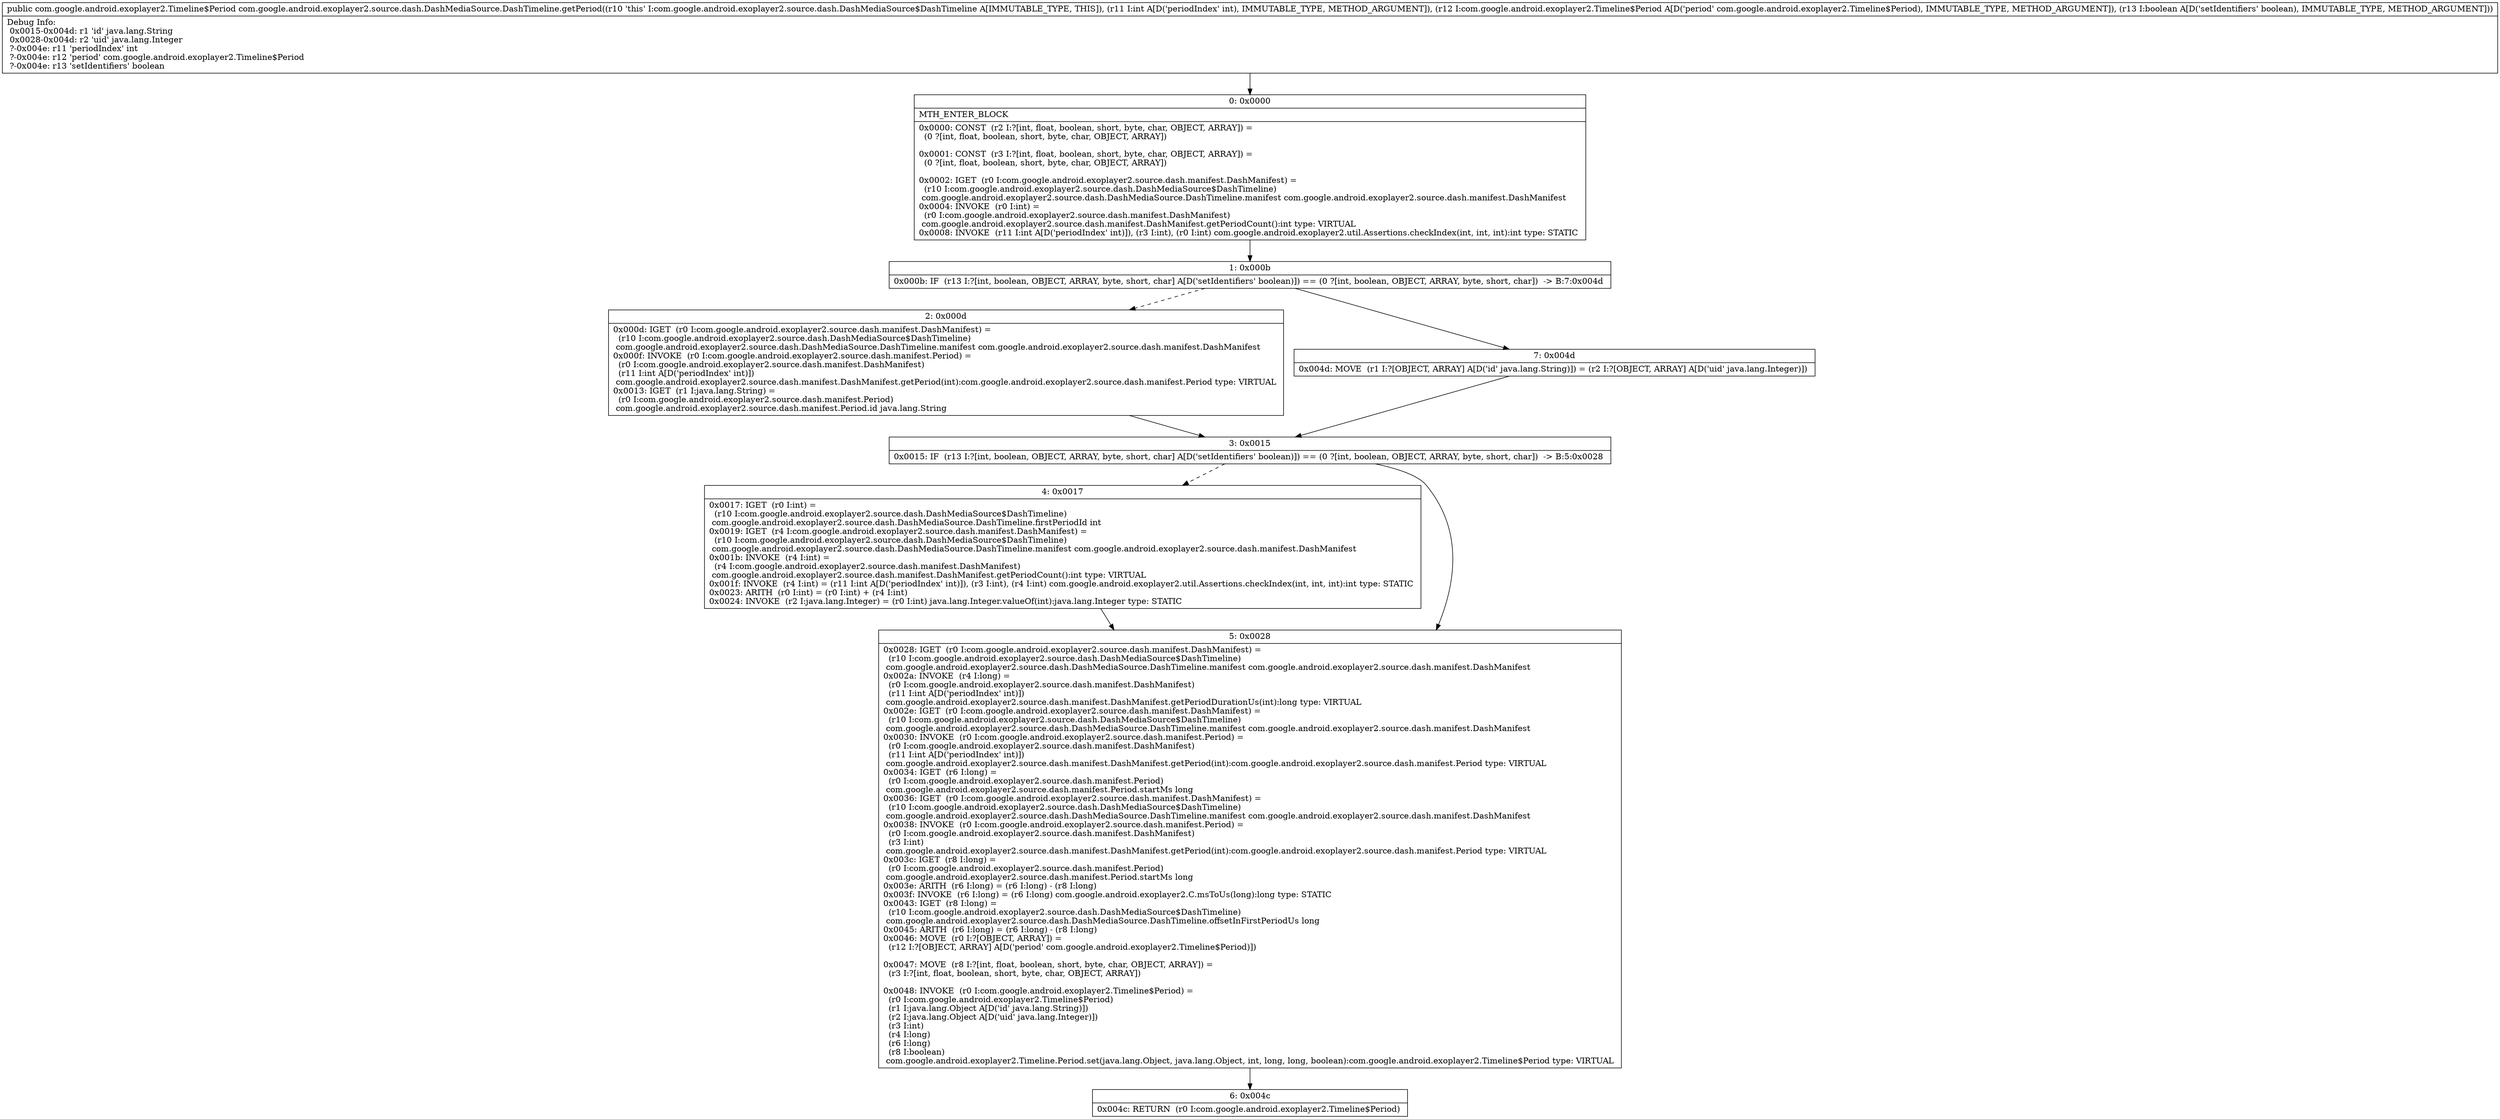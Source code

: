 digraph "CFG forcom.google.android.exoplayer2.source.dash.DashMediaSource.DashTimeline.getPeriod(ILcom\/google\/android\/exoplayer2\/Timeline$Period;Z)Lcom\/google\/android\/exoplayer2\/Timeline$Period;" {
Node_0 [shape=record,label="{0\:\ 0x0000|MTH_ENTER_BLOCK\l|0x0000: CONST  (r2 I:?[int, float, boolean, short, byte, char, OBJECT, ARRAY]) = \l  (0 ?[int, float, boolean, short, byte, char, OBJECT, ARRAY])\l \l0x0001: CONST  (r3 I:?[int, float, boolean, short, byte, char, OBJECT, ARRAY]) = \l  (0 ?[int, float, boolean, short, byte, char, OBJECT, ARRAY])\l \l0x0002: IGET  (r0 I:com.google.android.exoplayer2.source.dash.manifest.DashManifest) = \l  (r10 I:com.google.android.exoplayer2.source.dash.DashMediaSource$DashTimeline)\l com.google.android.exoplayer2.source.dash.DashMediaSource.DashTimeline.manifest com.google.android.exoplayer2.source.dash.manifest.DashManifest \l0x0004: INVOKE  (r0 I:int) = \l  (r0 I:com.google.android.exoplayer2.source.dash.manifest.DashManifest)\l com.google.android.exoplayer2.source.dash.manifest.DashManifest.getPeriodCount():int type: VIRTUAL \l0x0008: INVOKE  (r11 I:int A[D('periodIndex' int)]), (r3 I:int), (r0 I:int) com.google.android.exoplayer2.util.Assertions.checkIndex(int, int, int):int type: STATIC \l}"];
Node_1 [shape=record,label="{1\:\ 0x000b|0x000b: IF  (r13 I:?[int, boolean, OBJECT, ARRAY, byte, short, char] A[D('setIdentifiers' boolean)]) == (0 ?[int, boolean, OBJECT, ARRAY, byte, short, char])  \-\> B:7:0x004d \l}"];
Node_2 [shape=record,label="{2\:\ 0x000d|0x000d: IGET  (r0 I:com.google.android.exoplayer2.source.dash.manifest.DashManifest) = \l  (r10 I:com.google.android.exoplayer2.source.dash.DashMediaSource$DashTimeline)\l com.google.android.exoplayer2.source.dash.DashMediaSource.DashTimeline.manifest com.google.android.exoplayer2.source.dash.manifest.DashManifest \l0x000f: INVOKE  (r0 I:com.google.android.exoplayer2.source.dash.manifest.Period) = \l  (r0 I:com.google.android.exoplayer2.source.dash.manifest.DashManifest)\l  (r11 I:int A[D('periodIndex' int)])\l com.google.android.exoplayer2.source.dash.manifest.DashManifest.getPeriod(int):com.google.android.exoplayer2.source.dash.manifest.Period type: VIRTUAL \l0x0013: IGET  (r1 I:java.lang.String) = \l  (r0 I:com.google.android.exoplayer2.source.dash.manifest.Period)\l com.google.android.exoplayer2.source.dash.manifest.Period.id java.lang.String \l}"];
Node_3 [shape=record,label="{3\:\ 0x0015|0x0015: IF  (r13 I:?[int, boolean, OBJECT, ARRAY, byte, short, char] A[D('setIdentifiers' boolean)]) == (0 ?[int, boolean, OBJECT, ARRAY, byte, short, char])  \-\> B:5:0x0028 \l}"];
Node_4 [shape=record,label="{4\:\ 0x0017|0x0017: IGET  (r0 I:int) = \l  (r10 I:com.google.android.exoplayer2.source.dash.DashMediaSource$DashTimeline)\l com.google.android.exoplayer2.source.dash.DashMediaSource.DashTimeline.firstPeriodId int \l0x0019: IGET  (r4 I:com.google.android.exoplayer2.source.dash.manifest.DashManifest) = \l  (r10 I:com.google.android.exoplayer2.source.dash.DashMediaSource$DashTimeline)\l com.google.android.exoplayer2.source.dash.DashMediaSource.DashTimeline.manifest com.google.android.exoplayer2.source.dash.manifest.DashManifest \l0x001b: INVOKE  (r4 I:int) = \l  (r4 I:com.google.android.exoplayer2.source.dash.manifest.DashManifest)\l com.google.android.exoplayer2.source.dash.manifest.DashManifest.getPeriodCount():int type: VIRTUAL \l0x001f: INVOKE  (r4 I:int) = (r11 I:int A[D('periodIndex' int)]), (r3 I:int), (r4 I:int) com.google.android.exoplayer2.util.Assertions.checkIndex(int, int, int):int type: STATIC \l0x0023: ARITH  (r0 I:int) = (r0 I:int) + (r4 I:int) \l0x0024: INVOKE  (r2 I:java.lang.Integer) = (r0 I:int) java.lang.Integer.valueOf(int):java.lang.Integer type: STATIC \l}"];
Node_5 [shape=record,label="{5\:\ 0x0028|0x0028: IGET  (r0 I:com.google.android.exoplayer2.source.dash.manifest.DashManifest) = \l  (r10 I:com.google.android.exoplayer2.source.dash.DashMediaSource$DashTimeline)\l com.google.android.exoplayer2.source.dash.DashMediaSource.DashTimeline.manifest com.google.android.exoplayer2.source.dash.manifest.DashManifest \l0x002a: INVOKE  (r4 I:long) = \l  (r0 I:com.google.android.exoplayer2.source.dash.manifest.DashManifest)\l  (r11 I:int A[D('periodIndex' int)])\l com.google.android.exoplayer2.source.dash.manifest.DashManifest.getPeriodDurationUs(int):long type: VIRTUAL \l0x002e: IGET  (r0 I:com.google.android.exoplayer2.source.dash.manifest.DashManifest) = \l  (r10 I:com.google.android.exoplayer2.source.dash.DashMediaSource$DashTimeline)\l com.google.android.exoplayer2.source.dash.DashMediaSource.DashTimeline.manifest com.google.android.exoplayer2.source.dash.manifest.DashManifest \l0x0030: INVOKE  (r0 I:com.google.android.exoplayer2.source.dash.manifest.Period) = \l  (r0 I:com.google.android.exoplayer2.source.dash.manifest.DashManifest)\l  (r11 I:int A[D('periodIndex' int)])\l com.google.android.exoplayer2.source.dash.manifest.DashManifest.getPeriod(int):com.google.android.exoplayer2.source.dash.manifest.Period type: VIRTUAL \l0x0034: IGET  (r6 I:long) = \l  (r0 I:com.google.android.exoplayer2.source.dash.manifest.Period)\l com.google.android.exoplayer2.source.dash.manifest.Period.startMs long \l0x0036: IGET  (r0 I:com.google.android.exoplayer2.source.dash.manifest.DashManifest) = \l  (r10 I:com.google.android.exoplayer2.source.dash.DashMediaSource$DashTimeline)\l com.google.android.exoplayer2.source.dash.DashMediaSource.DashTimeline.manifest com.google.android.exoplayer2.source.dash.manifest.DashManifest \l0x0038: INVOKE  (r0 I:com.google.android.exoplayer2.source.dash.manifest.Period) = \l  (r0 I:com.google.android.exoplayer2.source.dash.manifest.DashManifest)\l  (r3 I:int)\l com.google.android.exoplayer2.source.dash.manifest.DashManifest.getPeriod(int):com.google.android.exoplayer2.source.dash.manifest.Period type: VIRTUAL \l0x003c: IGET  (r8 I:long) = \l  (r0 I:com.google.android.exoplayer2.source.dash.manifest.Period)\l com.google.android.exoplayer2.source.dash.manifest.Period.startMs long \l0x003e: ARITH  (r6 I:long) = (r6 I:long) \- (r8 I:long) \l0x003f: INVOKE  (r6 I:long) = (r6 I:long) com.google.android.exoplayer2.C.msToUs(long):long type: STATIC \l0x0043: IGET  (r8 I:long) = \l  (r10 I:com.google.android.exoplayer2.source.dash.DashMediaSource$DashTimeline)\l com.google.android.exoplayer2.source.dash.DashMediaSource.DashTimeline.offsetInFirstPeriodUs long \l0x0045: ARITH  (r6 I:long) = (r6 I:long) \- (r8 I:long) \l0x0046: MOVE  (r0 I:?[OBJECT, ARRAY]) = \l  (r12 I:?[OBJECT, ARRAY] A[D('period' com.google.android.exoplayer2.Timeline$Period)])\l \l0x0047: MOVE  (r8 I:?[int, float, boolean, short, byte, char, OBJECT, ARRAY]) = \l  (r3 I:?[int, float, boolean, short, byte, char, OBJECT, ARRAY])\l \l0x0048: INVOKE  (r0 I:com.google.android.exoplayer2.Timeline$Period) = \l  (r0 I:com.google.android.exoplayer2.Timeline$Period)\l  (r1 I:java.lang.Object A[D('id' java.lang.String)])\l  (r2 I:java.lang.Object A[D('uid' java.lang.Integer)])\l  (r3 I:int)\l  (r4 I:long)\l  (r6 I:long)\l  (r8 I:boolean)\l com.google.android.exoplayer2.Timeline.Period.set(java.lang.Object, java.lang.Object, int, long, long, boolean):com.google.android.exoplayer2.Timeline$Period type: VIRTUAL \l}"];
Node_6 [shape=record,label="{6\:\ 0x004c|0x004c: RETURN  (r0 I:com.google.android.exoplayer2.Timeline$Period) \l}"];
Node_7 [shape=record,label="{7\:\ 0x004d|0x004d: MOVE  (r1 I:?[OBJECT, ARRAY] A[D('id' java.lang.String)]) = (r2 I:?[OBJECT, ARRAY] A[D('uid' java.lang.Integer)]) \l}"];
MethodNode[shape=record,label="{public com.google.android.exoplayer2.Timeline$Period com.google.android.exoplayer2.source.dash.DashMediaSource.DashTimeline.getPeriod((r10 'this' I:com.google.android.exoplayer2.source.dash.DashMediaSource$DashTimeline A[IMMUTABLE_TYPE, THIS]), (r11 I:int A[D('periodIndex' int), IMMUTABLE_TYPE, METHOD_ARGUMENT]), (r12 I:com.google.android.exoplayer2.Timeline$Period A[D('period' com.google.android.exoplayer2.Timeline$Period), IMMUTABLE_TYPE, METHOD_ARGUMENT]), (r13 I:boolean A[D('setIdentifiers' boolean), IMMUTABLE_TYPE, METHOD_ARGUMENT]))  | Debug Info:\l  0x0015\-0x004d: r1 'id' java.lang.String\l  0x0028\-0x004d: r2 'uid' java.lang.Integer\l  ?\-0x004e: r11 'periodIndex' int\l  ?\-0x004e: r12 'period' com.google.android.exoplayer2.Timeline$Period\l  ?\-0x004e: r13 'setIdentifiers' boolean\l}"];
MethodNode -> Node_0;
Node_0 -> Node_1;
Node_1 -> Node_2[style=dashed];
Node_1 -> Node_7;
Node_2 -> Node_3;
Node_3 -> Node_4[style=dashed];
Node_3 -> Node_5;
Node_4 -> Node_5;
Node_5 -> Node_6;
Node_7 -> Node_3;
}

